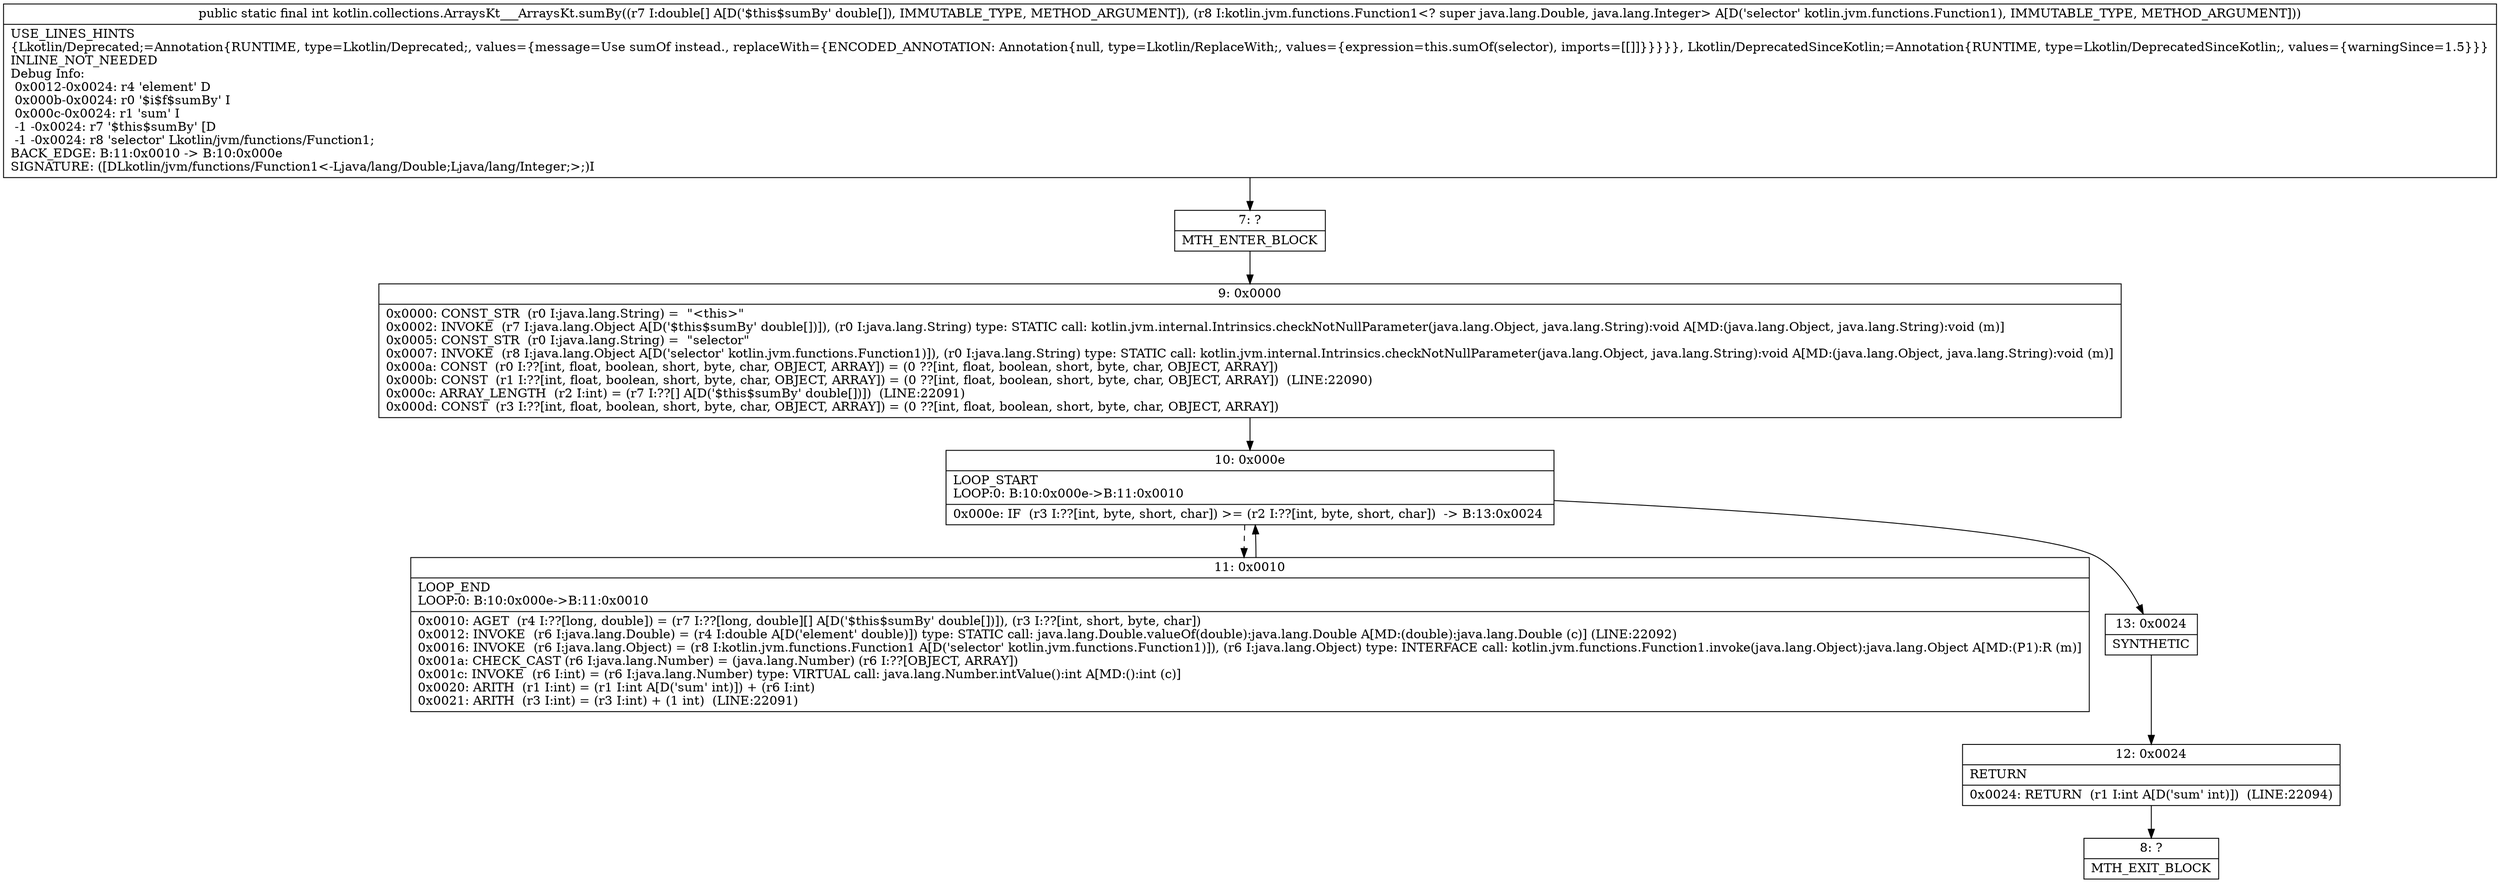 digraph "CFG forkotlin.collections.ArraysKt___ArraysKt.sumBy([DLkotlin\/jvm\/functions\/Function1;)I" {
Node_7 [shape=record,label="{7\:\ ?|MTH_ENTER_BLOCK\l}"];
Node_9 [shape=record,label="{9\:\ 0x0000|0x0000: CONST_STR  (r0 I:java.lang.String) =  \"\<this\>\" \l0x0002: INVOKE  (r7 I:java.lang.Object A[D('$this$sumBy' double[])]), (r0 I:java.lang.String) type: STATIC call: kotlin.jvm.internal.Intrinsics.checkNotNullParameter(java.lang.Object, java.lang.String):void A[MD:(java.lang.Object, java.lang.String):void (m)]\l0x0005: CONST_STR  (r0 I:java.lang.String) =  \"selector\" \l0x0007: INVOKE  (r8 I:java.lang.Object A[D('selector' kotlin.jvm.functions.Function1)]), (r0 I:java.lang.String) type: STATIC call: kotlin.jvm.internal.Intrinsics.checkNotNullParameter(java.lang.Object, java.lang.String):void A[MD:(java.lang.Object, java.lang.String):void (m)]\l0x000a: CONST  (r0 I:??[int, float, boolean, short, byte, char, OBJECT, ARRAY]) = (0 ??[int, float, boolean, short, byte, char, OBJECT, ARRAY]) \l0x000b: CONST  (r1 I:??[int, float, boolean, short, byte, char, OBJECT, ARRAY]) = (0 ??[int, float, boolean, short, byte, char, OBJECT, ARRAY])  (LINE:22090)\l0x000c: ARRAY_LENGTH  (r2 I:int) = (r7 I:??[] A[D('$this$sumBy' double[])])  (LINE:22091)\l0x000d: CONST  (r3 I:??[int, float, boolean, short, byte, char, OBJECT, ARRAY]) = (0 ??[int, float, boolean, short, byte, char, OBJECT, ARRAY]) \l}"];
Node_10 [shape=record,label="{10\:\ 0x000e|LOOP_START\lLOOP:0: B:10:0x000e\-\>B:11:0x0010\l|0x000e: IF  (r3 I:??[int, byte, short, char]) \>= (r2 I:??[int, byte, short, char])  \-\> B:13:0x0024 \l}"];
Node_11 [shape=record,label="{11\:\ 0x0010|LOOP_END\lLOOP:0: B:10:0x000e\-\>B:11:0x0010\l|0x0010: AGET  (r4 I:??[long, double]) = (r7 I:??[long, double][] A[D('$this$sumBy' double[])]), (r3 I:??[int, short, byte, char]) \l0x0012: INVOKE  (r6 I:java.lang.Double) = (r4 I:double A[D('element' double)]) type: STATIC call: java.lang.Double.valueOf(double):java.lang.Double A[MD:(double):java.lang.Double (c)] (LINE:22092)\l0x0016: INVOKE  (r6 I:java.lang.Object) = (r8 I:kotlin.jvm.functions.Function1 A[D('selector' kotlin.jvm.functions.Function1)]), (r6 I:java.lang.Object) type: INTERFACE call: kotlin.jvm.functions.Function1.invoke(java.lang.Object):java.lang.Object A[MD:(P1):R (m)]\l0x001a: CHECK_CAST (r6 I:java.lang.Number) = (java.lang.Number) (r6 I:??[OBJECT, ARRAY]) \l0x001c: INVOKE  (r6 I:int) = (r6 I:java.lang.Number) type: VIRTUAL call: java.lang.Number.intValue():int A[MD:():int (c)]\l0x0020: ARITH  (r1 I:int) = (r1 I:int A[D('sum' int)]) + (r6 I:int) \l0x0021: ARITH  (r3 I:int) = (r3 I:int) + (1 int)  (LINE:22091)\l}"];
Node_13 [shape=record,label="{13\:\ 0x0024|SYNTHETIC\l}"];
Node_12 [shape=record,label="{12\:\ 0x0024|RETURN\l|0x0024: RETURN  (r1 I:int A[D('sum' int)])  (LINE:22094)\l}"];
Node_8 [shape=record,label="{8\:\ ?|MTH_EXIT_BLOCK\l}"];
MethodNode[shape=record,label="{public static final int kotlin.collections.ArraysKt___ArraysKt.sumBy((r7 I:double[] A[D('$this$sumBy' double[]), IMMUTABLE_TYPE, METHOD_ARGUMENT]), (r8 I:kotlin.jvm.functions.Function1\<? super java.lang.Double, java.lang.Integer\> A[D('selector' kotlin.jvm.functions.Function1), IMMUTABLE_TYPE, METHOD_ARGUMENT]))  | USE_LINES_HINTS\l\{Lkotlin\/Deprecated;=Annotation\{RUNTIME, type=Lkotlin\/Deprecated;, values=\{message=Use sumOf instead., replaceWith=\{ENCODED_ANNOTATION: Annotation\{null, type=Lkotlin\/ReplaceWith;, values=\{expression=this.sumOf(selector), imports=[[]]\}\}\}\}\}, Lkotlin\/DeprecatedSinceKotlin;=Annotation\{RUNTIME, type=Lkotlin\/DeprecatedSinceKotlin;, values=\{warningSince=1.5\}\}\}\lINLINE_NOT_NEEDED\lDebug Info:\l  0x0012\-0x0024: r4 'element' D\l  0x000b\-0x0024: r0 '$i$f$sumBy' I\l  0x000c\-0x0024: r1 'sum' I\l  \-1 \-0x0024: r7 '$this$sumBy' [D\l  \-1 \-0x0024: r8 'selector' Lkotlin\/jvm\/functions\/Function1;\lBACK_EDGE: B:11:0x0010 \-\> B:10:0x000e\lSIGNATURE: ([DLkotlin\/jvm\/functions\/Function1\<\-Ljava\/lang\/Double;Ljava\/lang\/Integer;\>;)I\l}"];
MethodNode -> Node_7;Node_7 -> Node_9;
Node_9 -> Node_10;
Node_10 -> Node_11[style=dashed];
Node_10 -> Node_13;
Node_11 -> Node_10;
Node_13 -> Node_12;
Node_12 -> Node_8;
}

